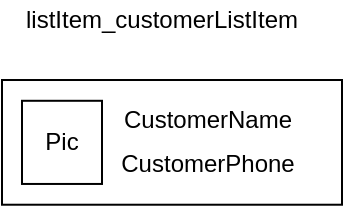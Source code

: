 <mxfile version="14.1.8" type="device"><diagram id="QENdRrqvkAi7hg5aPhtk" name="Page-1"><mxGraphModel dx="2552" dy="-1706" grid="1" gridSize="10" guides="1" tooltips="1" connect="1" arrows="1" fold="1" page="1" pageScale="1" pageWidth="850" pageHeight="1100" math="0" shadow="0"><root><mxCell id="0"/><mxCell id="1" parent="0"/><mxCell id="_uKFRM-OjUi0iKflFXdl-1" value="" style="group" vertex="1" connectable="0" parent="1"><mxGeometry x="-1310" y="2410.004" width="170" height="62.353" as="geometry"/></mxCell><mxCell id="_uKFRM-OjUi0iKflFXdl-2" value="" style="rounded=0;whiteSpace=wrap;html=1;" vertex="1" parent="_uKFRM-OjUi0iKflFXdl-1"><mxGeometry width="170" height="62.353" as="geometry"/></mxCell><mxCell id="_uKFRM-OjUi0iKflFXdl-3" value="CustomerName" style="text;html=1;strokeColor=none;fillColor=none;align=center;verticalAlign=middle;whiteSpace=wrap;rounded=0;" vertex="1" parent="_uKFRM-OjUi0iKflFXdl-1"><mxGeometry x="83" y="8.42" width="40" height="22.674" as="geometry"/></mxCell><mxCell id="_uKFRM-OjUi0iKflFXdl-4" value="CustomerPhone" style="text;html=1;strokeColor=none;fillColor=none;align=center;verticalAlign=middle;whiteSpace=wrap;rounded=0;" vertex="1" parent="_uKFRM-OjUi0iKflFXdl-1"><mxGeometry x="83" y="31.09" width="40" height="22.674" as="geometry"/></mxCell><mxCell id="_uKFRM-OjUi0iKflFXdl-6" value="Pic" style="rounded=0;whiteSpace=wrap;html=1;" vertex="1" parent="_uKFRM-OjUi0iKflFXdl-1"><mxGeometry x="10" y="10.39" width="40" height="41.58" as="geometry"/></mxCell><mxCell id="_uKFRM-OjUi0iKflFXdl-5" value="listItem_customerListItem" style="text;html=1;strokeColor=none;fillColor=none;align=center;verticalAlign=middle;whiteSpace=wrap;rounded=0;" vertex="1" parent="1"><mxGeometry x="-1250" y="2370" width="40" height="20" as="geometry"/></mxCell></root></mxGraphModel></diagram></mxfile>